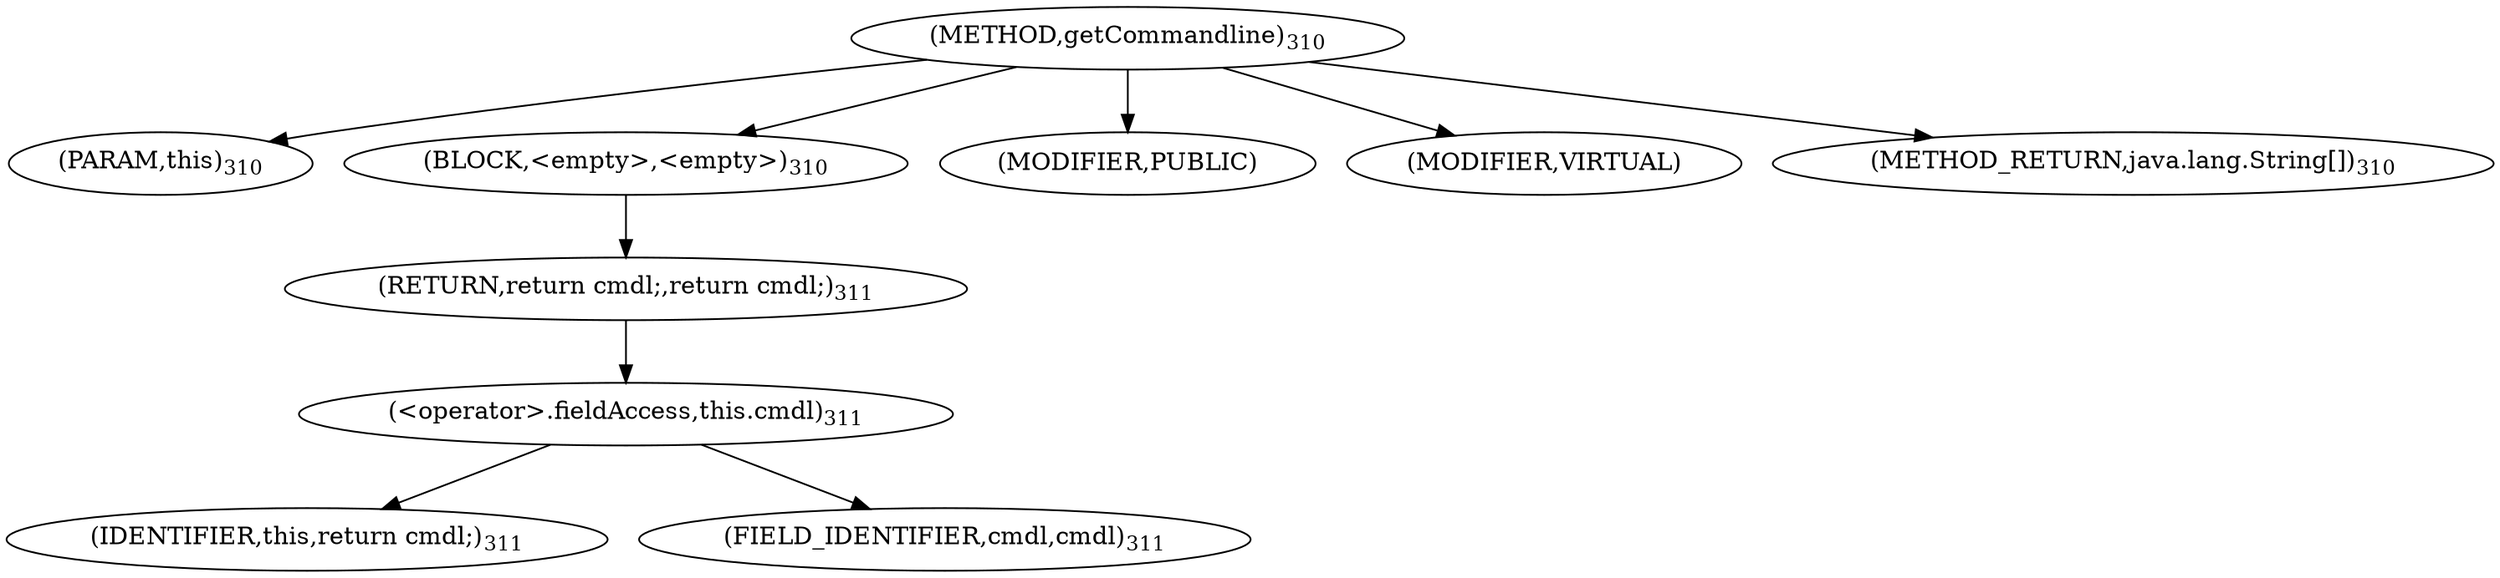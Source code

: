 digraph "getCommandline" {  
"591" [label = <(METHOD,getCommandline)<SUB>310</SUB>> ]
"592" [label = <(PARAM,this)<SUB>310</SUB>> ]
"593" [label = <(BLOCK,&lt;empty&gt;,&lt;empty&gt;)<SUB>310</SUB>> ]
"594" [label = <(RETURN,return cmdl;,return cmdl;)<SUB>311</SUB>> ]
"595" [label = <(&lt;operator&gt;.fieldAccess,this.cmdl)<SUB>311</SUB>> ]
"596" [label = <(IDENTIFIER,this,return cmdl;)<SUB>311</SUB>> ]
"597" [label = <(FIELD_IDENTIFIER,cmdl,cmdl)<SUB>311</SUB>> ]
"598" [label = <(MODIFIER,PUBLIC)> ]
"599" [label = <(MODIFIER,VIRTUAL)> ]
"600" [label = <(METHOD_RETURN,java.lang.String[])<SUB>310</SUB>> ]
  "591" -> "592" 
  "591" -> "593" 
  "591" -> "598" 
  "591" -> "599" 
  "591" -> "600" 
  "593" -> "594" 
  "594" -> "595" 
  "595" -> "596" 
  "595" -> "597" 
}
